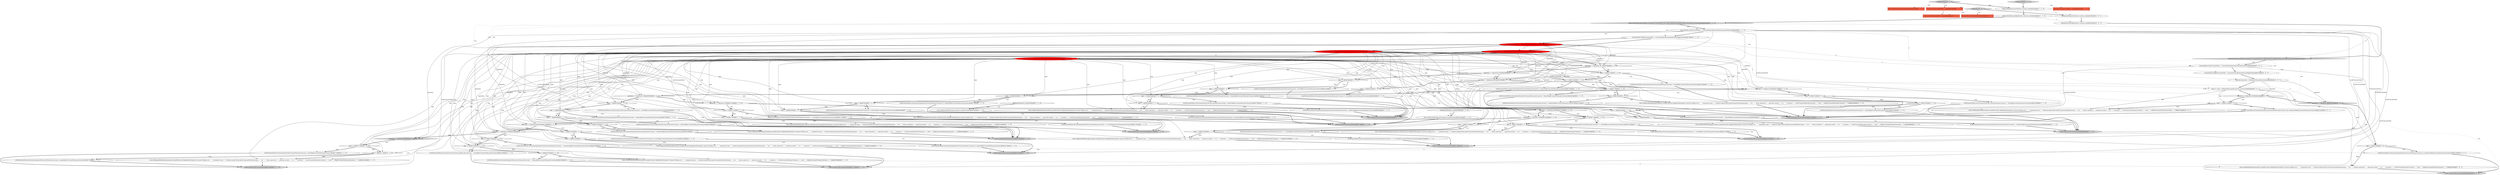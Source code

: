 digraph {
118 [style = filled, label = "scope.accept(irLeftConstantNode)@@@26@@@['0', '0', '1']", fillcolor = lightgray, shape = ellipse image = "AAA0AAABBB3BBB"];
108 [style = filled, label = "operation == Operation.USH@@@134@@@['1', '1', '0']", fillcolor = white, shape = diamond image = "AAA0AAABBB1BBB"];
110 [style = filled, label = "ArithmeticException ae@@@46@@@['1', '1', '0']", fillcolor = white, shape = diamond image = "AAA0AAABBB1BBB"];
46 [style = filled, label = "type == @@@39@@@['1', '1', '0']", fillcolor = white, shape = diamond image = "AAA0AAABBB1BBB"];
66 [style = filled, label = "irLeftConstantNode.setConstant((int)irLeftConstantNode.getConstant() - (int)irRightConstantNode.getConstant())@@@94@@@['1', '1', '0']", fillcolor = white, shape = ellipse image = "AAA0AAABBB1BBB"];
105 [style = filled, label = "throw irBinaryMathNode.getLocation().createError(new IllegalStateException(\"constant folding error: \" + \"unexpected type (\" + PainlessLookupUtility.typeToCanonicalTypeName(type) + \"( for \" + \"binary operation (\" + operation.symbol + \"( on \" + \"constants (\" + irLeftConstantNode.getConstant() + \"( and (\" + irRightConstantNode.getConstant() + \"(\"))@@@181@@@['1', '1', '0']", fillcolor = white, shape = ellipse image = "AAA0AAABBB1BBB"];
112 [style = filled, label = "type == @@@56@@@['1', '1', '0']", fillcolor = white, shape = diamond image = "AAA0AAABBB1BBB"];
13 [style = filled, label = "type == @@@111@@@['1', '1', '0']", fillcolor = white, shape = diamond image = "AAA0AAABBB1BBB"];
55 [style = filled, label = "irLeftConstantNode.setConstant((long)irLeftConstantNode.getConstant() << (int)irRightConstantNode.getConstant())@@@115@@@['1', '1', '0']", fillcolor = white, shape = ellipse image = "AAA0AAABBB1BBB"];
67 [style = filled, label = "irLeftConstantNode.setConstant((double)irLeftConstantNode.getConstant() * (double)irRightConstantNode.getConstant())@@@21@@@['1', '1', '0']", fillcolor = white, shape = ellipse image = "AAA0AAABBB1BBB"];
94 [style = filled, label = "irLeftConstantNode.setConstant((float)irLeftConstantNode.getConstant() / (float)irRightConstantNode.getConstant())@@@37@@@['1', '1', '0']", fillcolor = white, shape = ellipse image = "AAA0AAABBB1BBB"];
79 [style = filled, label = "type == @@@30@@@['1', '1', '0']", fillcolor = white, shape = diamond image = "AAA0AAABBB1BBB"];
109 [style = filled, label = "throw irBinaryMathNode.getLocation().createError(new IllegalStateException(\"constant folding error: \" + \"unexpected type (\" + PainlessLookupUtility.typeToCanonicalTypeName(type) + \"( for \" + \"binary operation (\" + operation.symbol + \"( on \" + \"constants (\" + irLeftConstantNode.getConstant() + \"( and (\" + irRightConstantNode.getConstant() + \"(\"))@@@154@@@['1', '1', '0']", fillcolor = white, shape = ellipse image = "AAA0AAABBB1BBB"];
114 [style = filled, label = "visitBinaryMath['0', '1', '0']", fillcolor = lightgray, shape = diamond image = "AAA0AAABBB2BBB"];
51 [style = filled, label = "throw irBinaryMathNode.getLocation().createError(new IllegalStateException(\"constant folding error: \" + \"unexpected type (\" + PainlessLookupUtility.typeToCanonicalTypeName(type) + \"( for \" + \"binary operation (\" + operation.symbol + \"( on \" + \"constants (\" + irLeftConstantNode.getConstant() + \"( and (\" + irRightConstantNode.getConstant() + \"(\"))@@@88@@@['1', '1', '0']", fillcolor = white, shape = ellipse image = "AAA0AAABBB1BBB"];
77 [style = filled, label = "Consumer<ExpressionNode> scope@@@2@@@['1', '1', '0']", fillcolor = tomato, shape = box image = "AAA0AAABBB1BBB"];
9 [style = filled, label = "scope.accept(irLeftConstantNode)@@@108@@@['1', '1', '0']", fillcolor = lightgray, shape = ellipse image = "AAA0AAABBB1BBB"];
119 [style = filled, label = "Operation operation = irBooleanNode.getOperation()@@@8@@@['0', '0', '1']", fillcolor = white, shape = ellipse image = "AAA0AAABBB3BBB"];
65 [style = filled, label = "type == @@@33@@@['1', '1', '0']", fillcolor = white, shape = diamond image = "AAA0AAABBB1BBB"];
18 [style = filled, label = "type == @@@20@@@['1', '1', '0']", fillcolor = white, shape = diamond image = "AAA0AAABBB1BBB"];
64 [style = filled, label = "scope.accept(irLeftConstantNode)@@@49@@@['1', '1', '0']", fillcolor = lightgray, shape = ellipse image = "AAA0AAABBB1BBB"];
95 [style = filled, label = "irLeftConstantNode.setConstant((int)irLeftConstantNode.getConstant() << (int)irRightConstantNode.getConstant())@@@112@@@['1', '1', '0']", fillcolor = white, shape = ellipse image = "AAA0AAABBB1BBB"];
87 [style = filled, label = "operation == Operation.DIV@@@28@@@['1', '1', '0']", fillcolor = white, shape = diamond image = "AAA0AAABBB1BBB"];
96 [style = filled, label = "irBinaryMathNode.getLeftNode() instanceof ConstantNode && irBinaryMathNode.getRightNode() instanceof ConstantNode@@@5@@@['1', '1', '0']", fillcolor = lightgray, shape = diamond image = "AAA0AAABBB1BBB"];
11 [style = filled, label = "type == @@@150@@@['1', '1', '0']", fillcolor = white, shape = diamond image = "AAA0AAABBB1BBB"];
4 [style = filled, label = "type == @@@135@@@['1', '1', '0']", fillcolor = white, shape = diamond image = "AAA0AAABBB1BBB"];
75 [style = filled, label = "scope.accept(irLeftConstantNode)@@@72@@@['1', '1', '0']", fillcolor = lightgray, shape = ellipse image = "AAA0AAABBB1BBB"];
32 [style = filled, label = "throw irBinaryMathNode.getLocation().createError(new IllegalStateException(\"constant folding error: \" + \"unexpected type (\" + PainlessLookupUtility.typeToCanonicalTypeName(type) + \"( for \" + \"binary operation (\" + operation.symbol + \"( on \" + \"constants (\" + irLeftConstantNode.getConstant() + \"( and (\" + irRightConstantNode.getConstant() + \"(\"))@@@66@@@['1', '1', '0']", fillcolor = white, shape = ellipse image = "AAA0AAABBB1BBB"];
82 [style = filled, label = "irLeftConstantNode.setConstant((int)irLeftConstantNode.getConstant() >>> (int)irRightConstantNode.getConstant())@@@136@@@['1', '1', '0']", fillcolor = white, shape = ellipse image = "AAA0AAABBB1BBB"];
123 [style = filled, label = "visitBoolean['0', '0', '1']", fillcolor = lightgray, shape = diamond image = "AAA0AAABBB3BBB"];
83 [style = filled, label = "irLeftConstantNode.setConstant((float)irLeftConstantNode.getConstant() - (float)irRightConstantNode.getConstant())@@@100@@@['1', '1', '0']", fillcolor = white, shape = ellipse image = "AAA0AAABBB1BBB"];
2 [style = filled, label = "scope.accept(irLeftConstantNode)@@@171@@@['1', '1', '0']", fillcolor = lightgray, shape = ellipse image = "AAA0AAABBB1BBB"];
31 [style = filled, label = "irLeftConstantNode.setConstant((long)irLeftConstantNode.getConstant() ^ (long)irRightConstantNode.getConstant())@@@166@@@['1', '1', '0']", fillcolor = white, shape = ellipse image = "AAA0AAABBB1BBB"];
90 [style = filled, label = "type == @@@17@@@['1', '1', '0']", fillcolor = white, shape = diamond image = "AAA0AAABBB1BBB"];
73 [style = filled, label = "type == @@@162@@@['1', '1', '0']", fillcolor = white, shape = diamond image = "AAA0AAABBB1BBB"];
0 [style = filled, label = "irLeftConstantNode.setConstant((long)irLeftConstantNode.getConstant() + (long)irRightConstantNode.getConstant())@@@79@@@['1', '1', '0']", fillcolor = white, shape = ellipse image = "AAA0AAABBB1BBB"];
130 [style = filled, label = "BooleanNode irBooleanNode@@@2@@@['0', '0', '1']", fillcolor = tomato, shape = box image = "AAA0AAABBB3BBB"];
21 [style = filled, label = "irLeftConstantNode.setConstant((double)irLeftConstantNode.getConstant() % (double)irRightConstantNode.getConstant())@@@63@@@['1', '1', '0']", fillcolor = white, shape = ellipse image = "AAA0AAABBB1BBB"];
121 [style = filled, label = "type == @@@20@@@['0', '0', '1']", fillcolor = white, shape = diamond image = "AAA0AAABBB3BBB"];
1 [style = filled, label = "type == @@@11@@@['1', '1', '0']", fillcolor = white, shape = diamond image = "AAA0AAABBB1BBB"];
37 [style = filled, label = "irLeftConstantNode.setConstant((int)irLeftConstantNode.getConstant() % (int)irRightConstantNode.getConstant())@@@54@@@['1', '1', '0']", fillcolor = white, shape = ellipse image = "AAA0AAABBB1BBB"];
3 [style = filled, label = "irLeftConstantNode.setConstant((int)irLeftConstantNode.getConstant() >> (int)irRightConstantNode.getConstant())@@@124@@@['1', '1', '0']", fillcolor = white, shape = ellipse image = "AAA0AAABBB1BBB"];
133 [style = filled, label = "irLeftConstantNode.setConstant((boolean)irLeftConstantNode.getConstant() || (boolean)irRightConstantNode.getConstant())@@@21@@@['0', '0', '1']", fillcolor = white, shape = ellipse image = "AAA0AAABBB3BBB"];
88 [style = filled, label = "irLeftConstantNode.setConstant((int)irLeftConstantNode.getConstant() / (int)irRightConstantNode.getConstant())@@@31@@@['1', '1', '0']", fillcolor = white, shape = ellipse image = "AAA0AAABBB1BBB"];
19 [style = filled, label = "irLeftConstantNode.setConstant((long)irLeftConstantNode.getConstant() >> (int)irRightConstantNode.getConstant())@@@127@@@['1', '1', '0']", fillcolor = white, shape = ellipse image = "AAA0AAABBB1BBB"];
107 [style = filled, label = "irLeftConstantNode.setConstant((double)irLeftConstantNode.getConstant() / (double)irRightConstantNode.getConstant())@@@40@@@['1', '1', '0']", fillcolor = white, shape = ellipse image = "AAA0AAABBB1BBB"];
85 [style = filled, label = "Operation operation = irBinaryMathNode.getOperation()@@@8@@@['1', '0', '0']", fillcolor = red, shape = ellipse image = "AAA1AAABBB1BBB"];
40 [style = filled, label = "scope.accept(irLeftConstantNode)@@@120@@@['1', '1', '0']", fillcolor = lightgray, shape = ellipse image = "AAA0AAABBB1BBB"];
60 [style = filled, label = "ArithmeticException ae@@@69@@@['1', '1', '0']", fillcolor = white, shape = diamond image = "AAA0AAABBB1BBB"];
70 [style = filled, label = "type == @@@36@@@['1', '1', '0']", fillcolor = white, shape = diamond image = "AAA0AAABBB1BBB"];
17 [style = filled, label = "irLeftConstantNode.setConstant((float)irLeftConstantNode.getConstant() * (float)irRightConstantNode.getConstant())@@@18@@@['1', '1', '0']", fillcolor = white, shape = ellipse image = "AAA0AAABBB1BBB"];
117 [style = filled, label = "throw irBooleanNode.getLocation().createError(new IllegalStateException(\"constant folding error: \" + \"unexpected type (\" + PainlessLookupUtility.typeToCanonicalTypeName(type) + \"( for \" + \"boolean operation (\" + operation.symbol + \"( on \" + \"constants (\" + irLeftConstantNode.getConstant() + \"( and (\" + irRightConstantNode.getConstant() + \"(\"))@@@24@@@['0', '0', '1']", fillcolor = white, shape = ellipse image = "AAA0AAABBB3BBB"];
120 [style = filled, label = "operation == Operation.AND@@@10@@@['0', '0', '1']", fillcolor = white, shape = diamond image = "AAA0AAABBB3BBB"];
10 [style = filled, label = "operation == Operation.LSH@@@110@@@['1', '1', '0']", fillcolor = white, shape = diamond image = "AAA0AAABBB1BBB"];
30 [style = filled, label = "irLeftConstantNode.setConstant((int)irLeftConstantNode.getConstant() + (int)irRightConstantNode.getConstant())@@@76@@@['1', '1', '0']", fillcolor = white, shape = ellipse image = "AAA0AAABBB1BBB"];
134 [style = filled, label = "irBooleanNode.getLeftNode() instanceof ConstantNode && irBooleanNode.getRightNode() instanceof ConstantNode@@@5@@@['0', '0', '1']", fillcolor = lightgray, shape = diamond image = "AAA0AAABBB3BBB"];
63 [style = filled, label = "irLeftConstantNode.setConstant((long)irLeftConstantNode.getConstant() & (long)irRightConstantNode.getConstant())@@@151@@@['1', '1', '0']", fillcolor = white, shape = ellipse image = "AAA0AAABBB1BBB"];
72 [style = filled, label = "throw irBinaryMathNode.getLocation().createError(ae)@@@70@@@['1', '1', '0']", fillcolor = white, shape = ellipse image = "AAA0AAABBB1BBB"];
115 [style = filled, label = "BinaryMathNode irBinaryMathNode@@@2@@@['0', '1', '0']", fillcolor = tomato, shape = box image = "AAA0AAABBB2BBB"];
14 [style = filled, label = "operation == Operation.BWOR@@@173@@@['1', '1', '0']", fillcolor = lightgray, shape = diamond image = "AAA0AAABBB1BBB"];
25 [style = filled, label = "type == @@@53@@@['1', '1', '0']", fillcolor = white, shape = diamond image = "AAA0AAABBB1BBB"];
122 [style = filled, label = "irBooleanNode.getLeftNode().visit(this,null)@@@3@@@['0', '0', '1']", fillcolor = white, shape = ellipse image = "AAA0AAABBB3BBB"];
78 [style = filled, label = "irBinaryMathNode.getLeftNode().visit(this,null)@@@3@@@['1', '1', '0']", fillcolor = white, shape = ellipse image = "AAA0AAABBB1BBB"];
52 [style = filled, label = "Class<?> type = irBinaryMathNode.getDecoration().getType()@@@9@@@['1', '0', '0']", fillcolor = red, shape = ellipse image = "AAA1AAABBB1BBB"];
20 [style = filled, label = "type == @@@81@@@['1', '1', '0']", fillcolor = white, shape = diamond image = "AAA0AAABBB1BBB"];
53 [style = filled, label = "type == @@@165@@@['1', '1', '0']", fillcolor = white, shape = diamond image = "AAA0AAABBB1BBB"];
34 [style = filled, label = "type == @@@114@@@['1', '1', '0']", fillcolor = white, shape = diamond image = "AAA0AAABBB1BBB"];
93 [style = filled, label = "irLeftConstantNode.setConstant((double)irLeftConstantNode.getConstant() - (double)irRightConstantNode.getConstant())@@@103@@@['1', '1', '0']", fillcolor = white, shape = ellipse image = "AAA0AAABBB1BBB"];
15 [style = filled, label = "type == @@@93@@@['1', '1', '0']", fillcolor = white, shape = diamond image = "AAA0AAABBB1BBB"];
69 [style = filled, label = "type == @@@59@@@['1', '1', '0']", fillcolor = white, shape = diamond image = "AAA0AAABBB1BBB"];
91 [style = filled, label = "type == @@@123@@@['1', '1', '0']", fillcolor = white, shape = diamond image = "AAA0AAABBB1BBB"];
124 [style = filled, label = "ConstantNode irLeftConstantNode = (ConstantNode)irBooleanNode.getLeftNode()@@@6@@@['0', '0', '1']", fillcolor = white, shape = ellipse image = "AAA0AAABBB3BBB"];
16 [style = filled, label = "irLeftConstantNode.setConstant((boolean)irLeftConstantNode.getConstant() ^ (boolean)irRightConstantNode.getConstant())@@@160@@@['1', '1', '0']", fillcolor = white, shape = ellipse image = "AAA0AAABBB1BBB"];
126 [style = filled, label = "operation == Operation.OR@@@19@@@['0', '0', '1']", fillcolor = lightgray, shape = diamond image = "AAA0AAABBB3BBB"];
48 [style = filled, label = "ConstantNode irLeftConstantNode = (ConstantNode)irBinaryMathNode.getLeftNode()@@@6@@@['1', '1', '0']", fillcolor = white, shape = ellipse image = "AAA0AAABBB1BBB"];
44 [style = filled, label = "operation == Operation.XOR@@@158@@@['1', '1', '0']", fillcolor = white, shape = diamond image = "AAA0AAABBB1BBB"];
98 [style = filled, label = "operation == Operation.REM@@@51@@@['1', '1', '0']", fillcolor = white, shape = diamond image = "AAA0AAABBB1BBB"];
106 [style = filled, label = "scope.accept(irLeftConstantNode)@@@132@@@['1', '1', '0']", fillcolor = lightgray, shape = ellipse image = "AAA0AAABBB1BBB"];
5 [style = filled, label = "operation == Operation.BWAND@@@146@@@['1', '1', '0']", fillcolor = white, shape = diamond image = "AAA0AAABBB1BBB"];
76 [style = filled, label = "type == @@@174@@@['1', '1', '0']", fillcolor = white, shape = diamond image = "AAA0AAABBB1BBB"];
7 [style = filled, label = "operation == Operation.RSH@@@122@@@['1', '1', '0']", fillcolor = white, shape = diamond image = "AAA0AAABBB1BBB"];
43 [style = filled, label = "irLeftConstantNode.setConstant((long)irLeftConstantNode.getConstant() | (long)irRightConstantNode.getConstant())@@@178@@@['1', '1', '0']", fillcolor = white, shape = ellipse image = "AAA0AAABBB1BBB"];
84 [style = filled, label = "irLeftConstantNode.setConstant((long)irLeftConstantNode.getConstant() * (long)irRightConstantNode.getConstant())@@@15@@@['1', '1', '0']", fillcolor = white, shape = ellipse image = "AAA0AAABBB1BBB"];
71 [style = filled, label = "throw irBinaryMathNode.getLocation().createError(new IllegalStateException(\"constant folding error: \" + \"unexpected type (\" + PainlessLookupUtility.typeToCanonicalTypeName(type) + \"( for \" + \"binary operation (\" + operation.symbol + \"( on \" + \"constants (\" + irLeftConstantNode.getConstant() + \"( and (\" + irRightConstantNode.getConstant() + \"(\"))@@@24@@@['1', '1', '0']", fillcolor = white, shape = ellipse image = "AAA0AAABBB1BBB"];
92 [style = filled, label = "irLeftConstantNode.setConstant((int)irLeftConstantNode.getConstant() | (int)irRightConstantNode.getConstant())@@@175@@@['1', '1', '0']", fillcolor = white, shape = ellipse image = "AAA0AAABBB1BBB"];
42 [style = filled, label = "throw irBinaryMathNode.getLocation().createError(new IllegalStateException(\"constant folding error: \" + \"unexpected type (\" + PainlessLookupUtility.typeToCanonicalTypeName(type) + \"( for \" + \"binary operation (\" + operation.symbol + \"( on \" + \"constants (\" + irLeftConstantNode.getConstant() + \"( and (\" + irRightConstantNode.getConstant() + \"(\"))@@@169@@@['1', '1', '0']", fillcolor = white, shape = ellipse image = "AAA0AAABBB1BBB"];
45 [style = filled, label = "type == @@@62@@@['1', '1', '0']", fillcolor = white, shape = diamond image = "AAA0AAABBB1BBB"];
132 [style = filled, label = "throw irBooleanNode.getLocation().createError(new IllegalStateException(\"constant folding error: \" + \"unexpected type (\" + PainlessLookupUtility.typeToCanonicalTypeName(type) + \"( for \" + \"binary operation (\" + operation.symbol + \"( on \" + \"constants (\" + irLeftConstantNode.getConstant() + \"( and (\" + irRightConstantNode.getConstant() + \"(\"))@@@15@@@['0', '0', '1']", fillcolor = white, shape = ellipse image = "AAA0AAABBB3BBB"];
113 [style = filled, label = "Operation operation = irBinaryMathNode.getDecorationValue()@@@8@@@['0', '1', '0']", fillcolor = red, shape = ellipse image = "AAA1AAABBB2BBB"];
99 [style = filled, label = "type == @@@177@@@['1', '1', '0']", fillcolor = white, shape = diamond image = "AAA0AAABBB1BBB"];
35 [style = filled, label = "throw irBinaryMathNode.getLocation().createError(new IllegalStateException(\"constant folding error: \" + \"unexpected type (\" + PainlessLookupUtility.typeToCanonicalTypeName(type) + \"( for \" + \"binary operation (\" + operation.symbol + \"( on \" + \"constants (\" + irLeftConstantNode.getConstant() + \"( and (\" + irRightConstantNode.getConstant() + \"(\"))@@@43@@@['1', '1', '0']", fillcolor = white, shape = ellipse image = "AAA0AAABBB1BBB"];
59 [style = filled, label = "irLeftConstantNode.setConstant((int)irLeftConstantNode.getConstant() * (int)irRightConstantNode.getConstant())@@@12@@@['1', '1', '0']", fillcolor = white, shape = ellipse image = "AAA0AAABBB1BBB"];
22 [style = filled, label = "operation == Operation.ADD@@@74@@@['1', '1', '0']", fillcolor = white, shape = diamond image = "AAA0AAABBB1BBB"];
29 [style = filled, label = "throw irBinaryMathNode.getLocation().createError(new IllegalStateException(\"constant folding error: \" + \"unexpected type (\" + PainlessLookupUtility.typeToCanonicalTypeName(type) + \"( for \" + \"binary operation (\" + operation.symbol + \"( on \" + \"constants (\" + irLeftConstantNode.getConstant() + \"( and (\" + irRightConstantNode.getConstant() + \"(\"))@@@142@@@['1', '1', '0']", fillcolor = white, shape = ellipse image = "AAA0AAABBB1BBB"];
36 [style = filled, label = "irLeftConstantNode.setConstant((float)irLeftConstantNode.getConstant() + (float)irRightConstantNode.getConstant())@@@82@@@['1', '1', '0']", fillcolor = white, shape = ellipse image = "AAA0AAABBB1BBB"];
57 [style = filled, label = "visitBinaryMath['1', '0', '0']", fillcolor = lightgray, shape = diamond image = "AAA0AAABBB1BBB"];
68 [style = filled, label = "ConstantNode irRightConstantNode = (ConstantNode)irBinaryMathNode.getRightNode()@@@7@@@['1', '1', '0']", fillcolor = white, shape = ellipse image = "AAA0AAABBB1BBB"];
100 [style = filled, label = "irLeftConstantNode.setConstant((float)irLeftConstantNode.getConstant() % (float)irRightConstantNode.getConstant())@@@60@@@['1', '1', '0']", fillcolor = white, shape = ellipse image = "AAA0AAABBB1BBB"];
27 [style = filled, label = "type == @@@147@@@['1', '1', '0']", fillcolor = white, shape = diamond image = "AAA0AAABBB1BBB"];
127 [style = filled, label = "irBooleanNode.getRightNode().visit(this,null)@@@4@@@['0', '0', '1']", fillcolor = white, shape = ellipse image = "AAA0AAABBB3BBB"];
129 [style = filled, label = "type == @@@11@@@['0', '0', '1']", fillcolor = white, shape = diamond image = "AAA0AAABBB3BBB"];
97 [style = filled, label = "type == @@@138@@@['1', '1', '0']", fillcolor = white, shape = diamond image = "AAA0AAABBB1BBB"];
39 [style = filled, label = "type == @@@102@@@['1', '1', '0']", fillcolor = white, shape = diamond image = "AAA0AAABBB1BBB"];
61 [style = filled, label = "scope.accept(irLeftConstantNode)@@@90@@@['1', '1', '0']", fillcolor = lightgray, shape = ellipse image = "AAA0AAABBB1BBB"];
125 [style = filled, label = "Class<?> type = irBooleanNode.getDecoration().getType()@@@9@@@['0', '0', '1']", fillcolor = white, shape = ellipse image = "AAA0AAABBB3BBB"];
54 [style = filled, label = "type == @@@96@@@['1', '1', '0']", fillcolor = white, shape = diamond image = "AAA0AAABBB1BBB"];
6 [style = filled, label = "throw irBinaryMathNode.getLocation().createError(ae)@@@47@@@['1', '1', '0']", fillcolor = white, shape = ellipse image = "AAA0AAABBB1BBB"];
131 [style = filled, label = "Consumer<ExpressionNode> scope@@@2@@@['0', '0', '1']", fillcolor = tomato, shape = box image = "AAA0AAABBB3BBB"];
38 [style = filled, label = "irBinaryMathNode.getRightNode().visit(this,null)@@@4@@@['1', '1', '0']", fillcolor = white, shape = ellipse image = "AAA0AAABBB1BBB"];
50 [style = filled, label = "irLeftConstantNode.setConstant((long)irLeftConstantNode.getConstant() / (long)irRightConstantNode.getConstant())@@@34@@@['1', '1', '0']", fillcolor = white, shape = ellipse image = "AAA0AAABBB1BBB"];
23 [style = filled, label = "irLeftConstantNode.setConstant((long)irLeftConstantNode.getConstant() % (long)irRightConstantNode.getConstant())@@@57@@@['1', '1', '0']", fillcolor = white, shape = ellipse image = "AAA0AAABBB1BBB"];
104 [style = filled, label = "type == @@@75@@@['1', '1', '0']", fillcolor = white, shape = diamond image = "AAA0AAABBB1BBB"];
58 [style = filled, label = "irLeftConstantNode.setConstant((long)irLeftConstantNode.getConstant() - (long)irRightConstantNode.getConstant())@@@97@@@['1', '1', '0']", fillcolor = white, shape = ellipse image = "AAA0AAABBB1BBB"];
56 [style = filled, label = "scope.accept(irLeftConstantNode)@@@17@@@['1', '1', '1']", fillcolor = lightgray, shape = ellipse image = "AAA0AAABBB1BBB"];
33 [style = filled, label = "operation == Operation.SUB@@@92@@@['1', '1', '0']", fillcolor = white, shape = diamond image = "AAA0AAABBB1BBB"];
74 [style = filled, label = "irLeftConstantNode.setConstant((long)irLeftConstantNode.getConstant() >>> (int)irRightConstantNode.getConstant())@@@139@@@['1', '1', '0']", fillcolor = white, shape = ellipse image = "AAA0AAABBB1BBB"];
135 [style = filled, label = "ConstantNode irRightConstantNode = (ConstantNode)irBooleanNode.getRightNode()@@@7@@@['0', '0', '1']", fillcolor = white, shape = ellipse image = "AAA0AAABBB3BBB"];
81 [style = filled, label = "scope.accept(irLeftConstantNode)@@@183@@@['1', '1', '0']", fillcolor = lightgray, shape = ellipse image = "AAA0AAABBB1BBB"];
128 [style = filled, label = "irLeftConstantNode.setConstant((boolean)irLeftConstantNode.getConstant() && (boolean)irRightConstantNode.getConstant())@@@12@@@['0', '0', '1']", fillcolor = white, shape = ellipse image = "AAA0AAABBB3BBB"];
12 [style = filled, label = "Consumer<ExpressionNode> scope@@@2@@@['1', '0', '0']", fillcolor = tomato, shape = box image = "AAA0AAABBB1BBB"];
26 [style = filled, label = "scope.accept(irLeftConstantNode)@@@156@@@['1', '1', '0']", fillcolor = lightgray, shape = ellipse image = "AAA0AAABBB1BBB"];
47 [style = filled, label = "throw irBinaryMathNode.getLocation().createError(new IllegalStateException(\"constant folding error: \" + \"unexpected type (\" + PainlessLookupUtility.typeToCanonicalTypeName(type) + \"( for \" + \"binary operation (\" + operation.symbol + \"( on \" + \"constants (\" + irLeftConstantNode.getConstant() + \"( and (\" + irRightConstantNode.getConstant() + \"(\"))@@@118@@@['1', '1', '0']", fillcolor = white, shape = ellipse image = "AAA0AAABBB1BBB"];
80 [style = filled, label = "type == @@@126@@@['1', '1', '0']", fillcolor = white, shape = diamond image = "AAA0AAABBB1BBB"];
62 [style = filled, label = "irLeftConstantNode.setConstant((int)irLeftConstantNode.getConstant() ^ (int)irRightConstantNode.getConstant())@@@163@@@['1', '1', '0']", fillcolor = white, shape = ellipse image = "AAA0AAABBB1BBB"];
41 [style = filled, label = "type == @@@99@@@['1', '1', '0']", fillcolor = white, shape = diamond image = "AAA0AAABBB1BBB"];
28 [style = filled, label = "throw irBinaryMathNode.getLocation().createError(new IllegalStateException(\"constant folding error: \" + \"unexpected type (\" + PainlessLookupUtility.typeToCanonicalTypeName(type) + \"( for \" + \"binary operation (\" + operation.symbol + \"( on \" + \"constants (\" + irLeftConstantNode.getConstant() + \"( and (\" + irRightConstantNode.getConstant() + \"(\"))@@@106@@@['1', '1', '0']", fillcolor = white, shape = ellipse image = "AAA0AAABBB1BBB"];
89 [style = filled, label = "type == @@@78@@@['1', '1', '0']", fillcolor = white, shape = diamond image = "AAA0AAABBB1BBB"];
102 [style = filled, label = "type == @@@84@@@['1', '1', '0']", fillcolor = white, shape = diamond image = "AAA0AAABBB1BBB"];
24 [style = filled, label = "type == @@@159@@@['1', '1', '0']", fillcolor = white, shape = diamond image = "AAA0AAABBB1BBB"];
49 [style = filled, label = "scope.accept(irLeftConstantNode)@@@144@@@['1', '1', '0']", fillcolor = lightgray, shape = ellipse image = "AAA0AAABBB1BBB"];
103 [style = filled, label = "irLeftConstantNode.setConstant((int)irLeftConstantNode.getConstant() & (int)irRightConstantNode.getConstant())@@@148@@@['1', '1', '0']", fillcolor = white, shape = ellipse image = "AAA0AAABBB1BBB"];
116 [style = filled, label = "Class<?> type = irBinaryMathNode.getDecorationValue()@@@9@@@['0', '1', '0']", fillcolor = red, shape = ellipse image = "AAA1AAABBB2BBB"];
101 [style = filled, label = "operation == Operation.MUL@@@10@@@['1', '1', '0']", fillcolor = white, shape = diamond image = "AAA0AAABBB1BBB"];
8 [style = filled, label = "type == @@@14@@@['1', '1', '0']", fillcolor = white, shape = diamond image = "AAA0AAABBB1BBB"];
86 [style = filled, label = "irLeftConstantNode.setConstant((double)irLeftConstantNode.getConstant() + (double)irRightConstantNode.getConstant())@@@85@@@['1', '1', '0']", fillcolor = white, shape = ellipse image = "AAA0AAABBB1BBB"];
111 [style = filled, label = "throw irBinaryMathNode.getLocation().createError(new IllegalStateException(\"constant folding error: \" + \"unexpected type (\" + PainlessLookupUtility.typeToCanonicalTypeName(type) + \"( for \" + \"binary operation (\" + operation.symbol + \"( on \" + \"constants (\" + irLeftConstantNode.getConstant() + \"( and (\" + irRightConstantNode.getConstant() + \"(\"))@@@130@@@['1', '1', '0']", fillcolor = white, shape = ellipse image = "AAA0AAABBB1BBB"];
52->27 [style = solid, label="type"];
83->9 [style = bold, label=""];
52->80 [style = solid, label="type"];
15->54 [style = bold, label=""];
21->75 [style = bold, label=""];
24->73 [style = bold, label=""];
105->81 [style = bold, label=""];
116->39 [style = solid, label="type"];
13->34 [style = dotted, label="false"];
52->18 [style = solid, label="type"];
96->48 [style = bold, label=""];
52->28 [style = solid, label="type"];
65->50 [style = bold, label=""];
116->4 [style = solid, label="type"];
52->32 [style = solid, label="type"];
54->41 [style = dotted, label="false"];
52->39 [style = solid, label="type"];
113->87 [style = solid, label="operation"];
116->112 [style = solid, label="type"];
48->56 [style = solid, label="irLeftConstantNode"];
96->52 [style = dotted, label="true"];
87->98 [style = dotted, label="false"];
34->55 [style = dotted, label="true"];
70->46 [style = dotted, label="false"];
96->134 [style = dashed, label="0"];
99->105 [style = dotted, label="false"];
41->83 [style = dotted, label="true"];
22->61 [style = dotted, label="true"];
78->38 [style = bold, label=""];
31->2 [style = bold, label=""];
113->33 [style = solid, label="operation"];
99->43 [style = bold, label=""];
134->120 [style = dotted, label="true"];
52->8 [style = solid, label="type"];
91->3 [style = bold, label=""];
52->53 [style = solid, label="type"];
126->118 [style = dotted, label="true"];
14->81 [style = dotted, label="true"];
1->59 [style = bold, label=""];
87->79 [style = bold, label=""];
89->20 [style = bold, label=""];
99->43 [style = dotted, label="true"];
113->10 [style = solid, label="operation"];
4->97 [style = bold, label=""];
97->74 [style = bold, label=""];
52->25 [style = solid, label="type"];
98->22 [style = bold, label=""];
53->42 [style = bold, label=""];
116->15 [style = solid, label="type"];
92->81 [style = bold, label=""];
34->55 [style = bold, label=""];
85->7 [style = solid, label="operation"];
33->9 [style = dotted, label="true"];
44->14 [style = bold, label=""];
24->16 [style = dotted, label="true"];
112->69 [style = bold, label=""];
122->127 [style = bold, label=""];
39->28 [style = dotted, label="false"];
10->13 [style = dotted, label="true"];
116->105 [style = solid, label="type"];
52->34 [style = solid, label="type"];
96->68 [style = dotted, label="true"];
116->51 [style = solid, label="type"];
120->126 [style = dotted, label="false"];
116->111 [style = solid, label="type"];
59->128 [style = dashed, label="0"];
116->65 [style = solid, label="type"];
46->107 [style = dotted, label="true"];
116->71 [style = solid, label="type"];
10->40 [style = dotted, label="true"];
116->90 [style = solid, label="type"];
22->33 [style = dotted, label="false"];
104->30 [style = bold, label=""];
86->61 [style = bold, label=""];
11->63 [style = bold, label=""];
52->1 [style = solid, label="type"];
70->94 [style = dotted, label="true"];
52->45 [style = solid, label="type"];
129->132 [style = bold, label=""];
8->90 [style = bold, label=""];
87->98 [style = bold, label=""];
85->14 [style = solid, label="operation"];
52->65 [style = solid, label="type"];
78->122 [style = dashed, label="0"];
38->96 [style = bold, label=""];
7->108 [style = bold, label=""];
116->34 [style = solid, label="type"];
4->82 [style = bold, label=""];
48->106 [style = solid, label="irLeftConstantNode"];
33->15 [style = dotted, label="true"];
116->24 [style = solid, label="type"];
113->14 [style = solid, label="operation"];
4->97 [style = dotted, label="false"];
116->28 [style = solid, label="type"];
73->62 [style = bold, label=""];
52->54 [style = solid, label="type"];
124->135 [style = bold, label=""];
121->117 [style = dotted, label="false"];
28->9 [style = bold, label=""];
43->81 [style = bold, label=""];
48->40 [style = solid, label="irLeftConstantNode"];
52->97 [style = solid, label="type"];
58->9 [style = bold, label=""];
116->1 [style = solid, label="type"];
108->4 [style = dotted, label="true"];
52->35 [style = solid, label="type"];
113->22 [style = solid, label="operation"];
1->8 [style = dotted, label="false"];
51->61 [style = bold, label=""];
102->51 [style = dotted, label="false"];
65->50 [style = dotted, label="true"];
79->65 [style = dotted, label="false"];
52->4 [style = solid, label="type"];
39->93 [style = bold, label=""];
52->116 [style = dashed, label="0"];
104->30 [style = dotted, label="true"];
11->63 [style = dotted, label="true"];
104->89 [style = dotted, label="false"];
116->79 [style = solid, label="type"];
37->75 [style = bold, label=""];
116->102 [style = solid, label="type"];
85->22 [style = solid, label="operation"];
123->130 [style = dotted, label="true"];
84->56 [style = bold, label=""];
15->66 [style = bold, label=""];
1->59 [style = dotted, label="true"];
116->46 [style = solid, label="type"];
134->124 [style = dotted, label="true"];
71->132 [style = dashed, label="0"];
67->56 [style = bold, label=""];
121->117 [style = bold, label=""];
113->5 [style = solid, label="operation"];
18->71 [style = dotted, label="false"];
116->109 [style = solid, label="type"];
129->128 [style = bold, label=""];
116->45 [style = solid, label="type"];
27->11 [style = bold, label=""];
119->125 [style = bold, label=""];
52->70 [style = solid, label="type"];
44->2 [style = dotted, label="true"];
60->72 [style = dotted, label="true"];
96->113 [style = dotted, label="true"];
90->17 [style = bold, label=""];
133->118 [style = bold, label=""];
45->21 [style = bold, label=""];
59->56 [style = bold, label=""];
112->23 [style = dotted, label="true"];
69->100 [style = dotted, label="true"];
116->8 [style = solid, label="type"];
71->56 [style = bold, label=""];
27->103 [style = bold, label=""];
94->64 [style = bold, label=""];
116->53 [style = solid, label="type"];
101->120 [style = dashed, label="0"];
72->75 [style = bold, label=""];
63->26 [style = bold, label=""];
65->70 [style = dotted, label="false"];
89->20 [style = dotted, label="false"];
91->80 [style = dotted, label="false"];
112->23 [style = bold, label=""];
125->117 [style = solid, label="type"];
68->85 [style = bold, label=""];
113->116 [style = bold, label=""];
85->33 [style = solid, label="operation"];
116->18 [style = solid, label="type"];
116->41 [style = solid, label="type"];
121->133 [style = bold, label=""];
102->86 [style = bold, label=""];
80->19 [style = bold, label=""];
48->68 [style = bold, label=""];
126->121 [style = bold, label=""];
7->106 [style = dotted, label="true"];
52->89 [style = solid, label="type"];
24->73 [style = dotted, label="false"];
113->7 [style = solid, label="operation"];
103->26 [style = bold, label=""];
8->84 [style = dotted, label="true"];
82->49 [style = bold, label=""];
52->20 [style = solid, label="type"];
25->112 [style = bold, label=""];
65->70 [style = bold, label=""];
30->61 [style = bold, label=""];
114->77 [style = dotted, label="true"];
73->53 [style = dotted, label="false"];
1->129 [style = dashed, label="0"];
52->73 [style = solid, label="type"];
16->2 [style = bold, label=""];
80->111 [style = bold, label=""];
76->99 [style = dotted, label="false"];
125->120 [style = bold, label=""];
69->45 [style = dotted, label="false"];
34->47 [style = dotted, label="false"];
5->44 [style = dotted, label="false"];
116->69 [style = solid, label="type"];
52->104 [style = solid, label="type"];
134->124 [style = bold, label=""];
8->90 [style = dotted, label="false"];
119->120 [style = solid, label="operation"];
45->21 [style = dotted, label="true"];
101->56 [style = dotted, label="true"];
52->15 [style = solid, label="type"];
5->27 [style = bold, label=""];
17->56 [style = bold, label=""];
85->101 [style = solid, label="operation"];
96->85 [style = dotted, label="true"];
102->86 [style = dotted, label="true"];
7->91 [style = dotted, label="true"];
134->135 [style = dotted, label="true"];
120->126 [style = bold, label=""];
70->94 [style = bold, label=""];
85->87 [style = solid, label="operation"];
52->90 [style = solid, label="type"];
85->10 [style = solid, label="operation"];
20->36 [style = dotted, label="true"];
119->126 [style = solid, label="operation"];
129->128 [style = dotted, label="true"];
111->106 [style = bold, label=""];
80->111 [style = dotted, label="false"];
52->71 [style = solid, label="type"];
41->39 [style = dotted, label="false"];
20->102 [style = dotted, label="false"];
116->54 [style = solid, label="type"];
108->4 [style = bold, label=""];
14->76 [style = dotted, label="true"];
97->29 [style = bold, label=""];
57->78 [style = bold, label=""];
45->32 [style = dotted, label="false"];
41->83 [style = bold, label=""];
116->97 [style = solid, label="type"];
87->126 [style = dashed, label="0"];
18->67 [style = dotted, label="true"];
52->46 [style = solid, label="type"];
15->66 [style = dotted, label="true"];
125->121 [style = solid, label="type"];
89->0 [style = dotted, label="true"];
22->33 [style = bold, label=""];
96->48 [style = dotted, label="true"];
52->112 [style = solid, label="type"];
42->2 [style = bold, label=""];
127->134 [style = bold, label=""];
48->9 [style = solid, label="irLeftConstantNode"];
98->22 [style = dotted, label="false"];
54->41 [style = bold, label=""];
108->49 [style = dotted, label="true"];
52->11 [style = solid, label="type"];
134->119 [style = dotted, label="true"];
7->91 [style = bold, label=""];
4->82 [style = dotted, label="true"];
97->29 [style = dotted, label="false"];
52->41 [style = solid, label="type"];
8->84 [style = bold, label=""];
38->127 [style = dashed, label="0"];
5->26 [style = dotted, label="true"];
98->25 [style = dotted, label="true"];
69->100 [style = bold, label=""];
53->42 [style = dotted, label="false"];
52->109 [style = solid, label="type"];
128->56 [style = bold, label=""];
85->5 [style = solid, label="operation"];
23->75 [style = bold, label=""];
1->8 [style = bold, label=""];
89->0 [style = bold, label=""];
135->119 [style = bold, label=""];
90->18 [style = bold, label=""];
126->121 [style = dotted, label="true"];
32->75 [style = bold, label=""];
96->116 [style = dotted, label="true"];
116->91 [style = solid, label="type"];
70->46 [style = bold, label=""];
44->14 [style = dotted, label="false"];
113->44 [style = solid, label="operation"];
110->6 [style = dotted, label="true"];
104->89 [style = bold, label=""];
53->31 [style = dotted, label="true"];
110->6 [style = bold, label=""];
7->108 [style = dotted, label="false"];
116->89 [style = solid, label="type"];
66->9 [style = bold, label=""];
5->44 [style = bold, label=""];
132->56 [style = bold, label=""];
134->125 [style = dotted, label="true"];
57->12 [style = dotted, label="true"];
46->35 [style = bold, label=""];
5->27 [style = dotted, label="true"];
50->64 [style = bold, label=""];
27->11 [style = dotted, label="false"];
52->125 [style = dashed, label="0"];
101->1 [style = bold, label=""];
13->95 [style = bold, label=""];
108->5 [style = bold, label=""];
52->105 [style = solid, label="type"];
44->24 [style = bold, label=""];
76->92 [style = dotted, label="true"];
15->54 [style = dotted, label="false"];
114->115 [style = dotted, label="true"];
20->36 [style = bold, label=""];
98->75 [style = dotted, label="true"];
85->44 [style = solid, label="operation"];
48->64 [style = solid, label="irLeftConstantNode"];
25->37 [style = dotted, label="true"];
116->76 [style = solid, label="type"];
11->109 [style = dotted, label="false"];
114->78 [style = bold, label=""];
52->47 [style = solid, label="type"];
113->108 [style = solid, label="operation"];
116->99 [style = solid, label="type"];
116->80 [style = solid, label="type"];
33->10 [style = bold, label=""];
53->31 [style = bold, label=""];
13->95 [style = dotted, label="true"];
39->28 [style = bold, label=""];
52->91 [style = solid, label="type"];
18->71 [style = bold, label=""];
52->76 [style = solid, label="type"];
91->3 [style = dotted, label="true"];
91->80 [style = bold, label=""];
48->124 [style = dashed, label="0"];
52->24 [style = solid, label="type"];
35->64 [style = bold, label=""];
41->39 [style = bold, label=""];
109->26 [style = bold, label=""];
10->7 [style = dotted, label="false"];
14->76 [style = bold, label=""];
116->104 [style = solid, label="type"];
98->25 [style = bold, label=""];
116->13 [style = solid, label="type"];
113->101 [style = solid, label="operation"];
116->32 [style = solid, label="type"];
48->49 [style = solid, label="irLeftConstantNode"];
48->81 [style = solid, label="irLeftConstantNode"];
27->103 [style = dotted, label="true"];
120->129 [style = bold, label=""];
116->25 [style = solid, label="type"];
52->99 [style = solid, label="type"];
55->40 [style = bold, label=""];
96->101 [style = dotted, label="true"];
20->102 [style = bold, label=""];
44->24 [style = dotted, label="true"];
116->73 [style = solid, label="type"];
116->70 [style = solid, label="type"];
16->133 [style = dashed, label="0"];
42->117 [style = dashed, label="0"];
116->35 [style = solid, label="type"];
99->105 [style = bold, label=""];
116->101 [style = bold, label=""];
52->111 [style = solid, label="type"];
6->64 [style = bold, label=""];
85->98 [style = solid, label="operation"];
125->129 [style = solid, label="type"];
79->88 [style = bold, label=""];
62->2 [style = bold, label=""];
101->87 [style = bold, label=""];
68->135 [style = dashed, label="0"];
85->108 [style = solid, label="operation"];
13->34 [style = bold, label=""];
33->15 [style = bold, label=""];
108->5 [style = dotted, label="false"];
48->26 [style = solid, label="irLeftConstantNode"];
93->9 [style = bold, label=""];
34->47 [style = bold, label=""];
76->92 [style = bold, label=""];
48->61 [style = solid, label="irLeftConstantNode"];
79->88 [style = dotted, label="true"];
10->7 [style = bold, label=""];
48->2 [style = solid, label="irLeftConstantNode"];
54->58 [style = bold, label=""];
87->79 [style = dotted, label="true"];
25->37 [style = bold, label=""];
88->64 [style = bold, label=""];
116->42 [style = solid, label="type"];
11->109 [style = bold, label=""];
125->132 [style = solid, label="type"];
74->49 [style = bold, label=""];
25->112 [style = dotted, label="false"];
85->119 [style = dashed, label="0"];
120->129 [style = dotted, label="true"];
87->64 [style = dotted, label="true"];
48->75 [style = solid, label="irLeftConstantNode"];
73->62 [style = dotted, label="true"];
54->58 [style = dotted, label="true"];
57->77 [style = dotted, label="true"];
47->40 [style = bold, label=""];
113->98 [style = solid, label="operation"];
33->10 [style = dotted, label="false"];
45->32 [style = bold, label=""];
52->51 [style = solid, label="type"];
100->75 [style = bold, label=""];
39->93 [style = dotted, label="true"];
29->49 [style = bold, label=""];
22->104 [style = bold, label=""];
124->56 [style = solid, label="irLeftConstantNode"];
116->11 [style = solid, label="type"];
79->65 [style = bold, label=""];
77->131 [style = dashed, label="0"];
46->35 [style = dotted, label="false"];
116->27 [style = solid, label="type"];
129->132 [style = dotted, label="false"];
95->40 [style = bold, label=""];
101->1 [style = dotted, label="true"];
52->102 [style = solid, label="type"];
116->47 [style = solid, label="type"];
10->13 [style = bold, label=""];
60->72 [style = bold, label=""];
116->20 [style = solid, label="type"];
0->61 [style = bold, label=""];
124->118 [style = solid, label="irLeftConstantNode"];
85->113 [style = dashed, label="0"];
52->101 [style = bold, label=""];
73->53 [style = bold, label=""];
117->118 [style = bold, label=""];
18->67 [style = bold, label=""];
90->17 [style = dotted, label="true"];
116->29 [style = solid, label="type"];
52->42 [style = solid, label="type"];
52->69 [style = solid, label="type"];
121->133 [style = dotted, label="true"];
120->56 [style = dotted, label="true"];
52->29 [style = solid, label="type"];
101->87 [style = dotted, label="false"];
76->99 [style = bold, label=""];
52->13 [style = solid, label="type"];
112->69 [style = dotted, label="false"];
3->106 [style = bold, label=""];
19->106 [style = bold, label=""];
123->122 [style = bold, label=""];
123->131 [style = dotted, label="true"];
107->64 [style = bold, label=""];
90->18 [style = dotted, label="false"];
68->113 [style = bold, label=""];
24->16 [style = bold, label=""];
85->52 [style = bold, label=""];
46->107 [style = bold, label=""];
22->104 [style = dotted, label="true"];
52->79 [style = solid, label="type"];
97->74 [style = dotted, label="true"];
102->51 [style = bold, label=""];
80->19 [style = dotted, label="true"];
36->61 [style = bold, label=""];
69->45 [style = bold, label=""];
}

